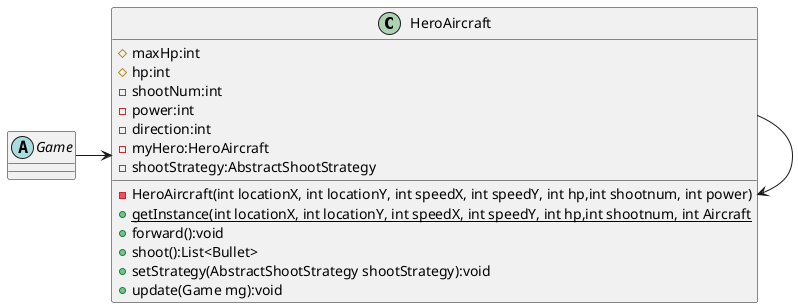 @startuml
'https://plantuml.com/class-diagram

class HeroAircraft {
    # maxHp:int
    # hp:int
    - shootNum:int
    - power:int
    - direction:int
    - myHero:HeroAircraft
    - shootStrategy:AbstractShootStrategy
    - HeroAircraft(int locationX, int locationY, int speedX, int speedY, int hp,int shootnum, int power)
    + {static} getInstance(int locationX, int locationY, int speedX, int speedY, int hp,int shootnum, int Aircraft
    + forward():void
    + shoot():List<Bullet>
    + setStrategy(AbstractShootStrategy shootStrategy):void
    + update(Game mg):void
}



HeroAircraft -> HeroAircraft

Game -> HeroAircraft


abstract class Game{

}

















@enduml